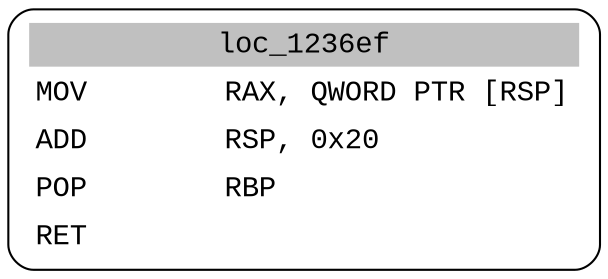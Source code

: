 digraph asm_graph {
1941 [
shape="Mrecord" fontname="Courier New"label =<<table border="0" cellborder="0" cellpadding="3"><tr><td align="center" colspan="2" bgcolor="grey">loc_1236ef</td></tr><tr><td align="left">MOV        RAX, QWORD PTR [RSP]</td></tr><tr><td align="left">ADD        RSP, 0x20</td></tr><tr><td align="left">POP        RBP</td></tr><tr><td align="left">RET        </td></tr></table>> ];
}